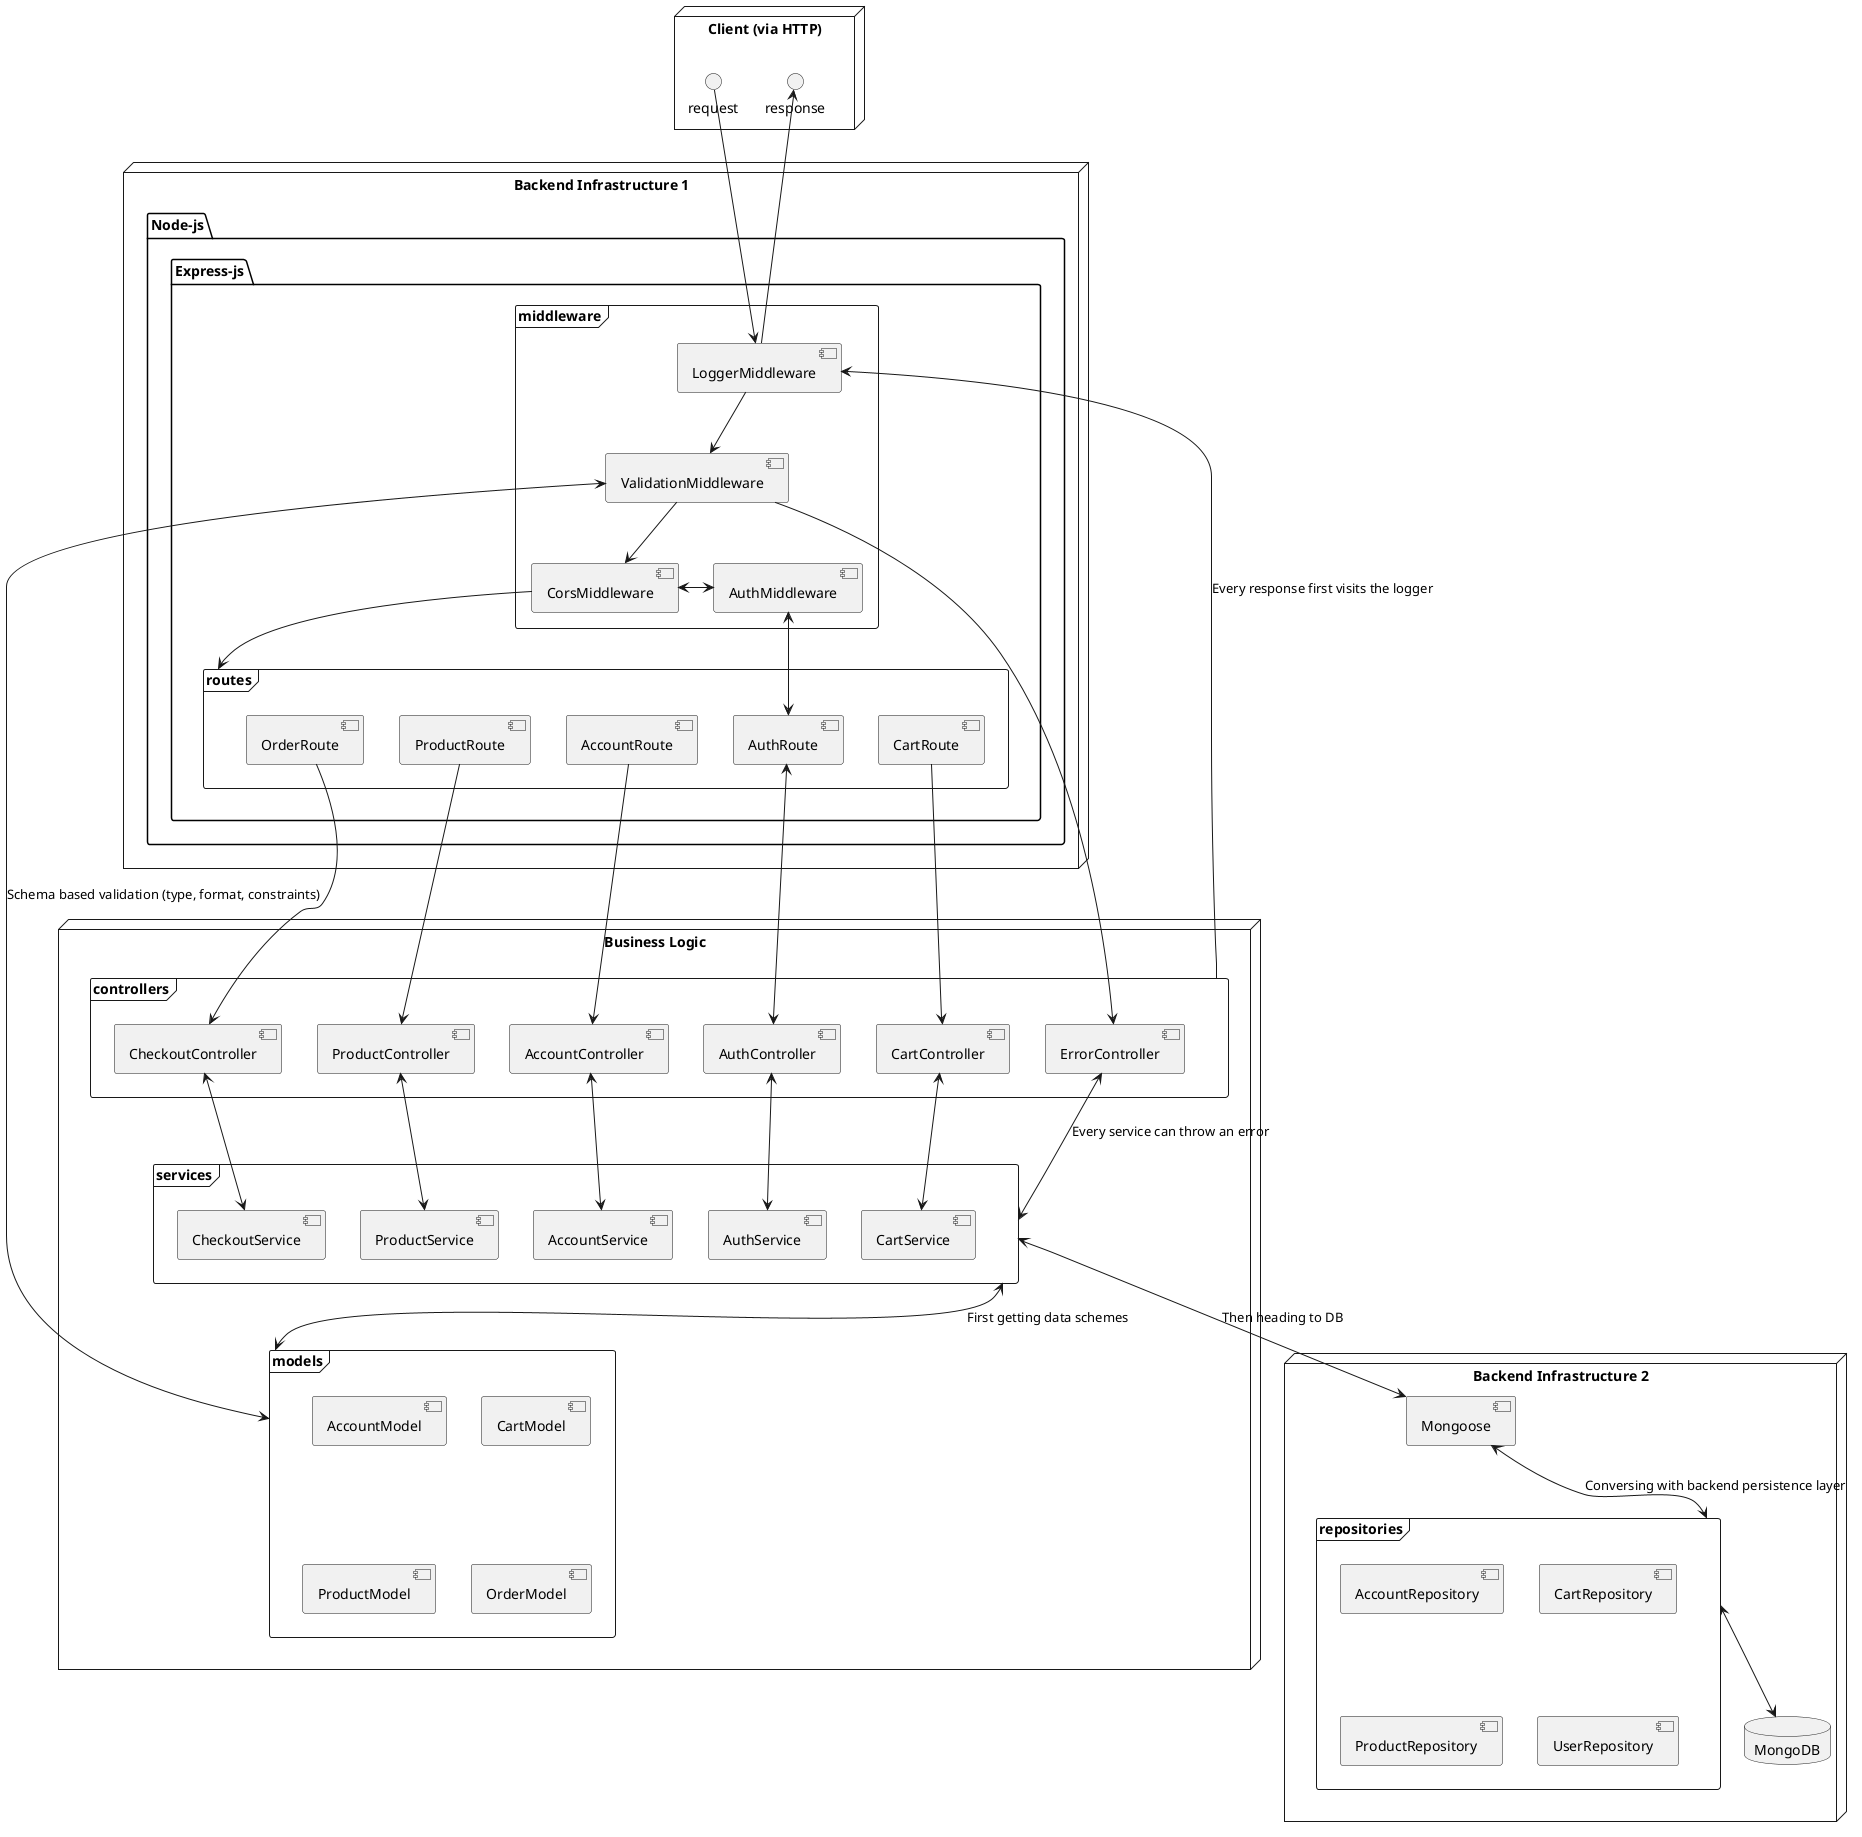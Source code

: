 @startuml
'https://plantuml.com/component-diagram

node "Client (via HTTP)"{
    () request
    () response
}


node "Backend Infrastructure 1"{
    package "Node-js" {

        package "Express-js" {
            frame "middleware"{
                [AuthMiddleware]
                [CorsMiddleware]
                [LoggerMiddleware]
                [ValidationMiddleware]
            }

            frame "routes"{
                [AccountRoute]
                [AuthRoute]
                [CartRoute]
                [OrderRoute]
                [ProductRoute]
            }
        }
    }
}

node "Business Logic"{

    frame "controllers"{
        [ErrorController]
        [AccountController]
        [AuthController]
        [CartController]
        [ProductController]
        [CheckoutController]
    }

    frame "services"{
        [AccountService]
        [AuthService]
        [CartService]
        [ProductService]
        [CheckoutService]
    }

    frame "models"{
        [AccountModel]
        [CartModel]
        [ProductModel]
        [OrderModel]
    }
}

node "Backend Infrastructure 2"{
    [Mongoose]

    frame "repositories"{
        [AccountRepository]
        [CartRepository]
        [ProductRepository]
        [UserRepository]
    }

    database "MongoDB" {

    }

}

request -left-> [LoggerMiddleware]
[LoggerMiddleware] -up-> response
[LoggerMiddleware] -down-> [ValidationMiddleware]
[ValidationMiddleware] --> [ErrorController]

[ValidationMiddleware] --> [CorsMiddleware]
[ValidationMiddleware] <--> "models" : Schema based validation (type, format, constraints)
[CorsMiddleware] <-right-> [AuthMiddleware]
[CorsMiddleware] -down-> "routes"

[AuthMiddleware] <--> [AuthRoute]
[AuthRoute] <--> [AuthController]
[AuthController] <--> [AuthService]

[AccountRoute] -down-> [AccountController]
[CartRoute] -down-> [CartController]
[OrderRoute] -down-> [CheckoutController]
[ProductRoute] -down-> [ProductController]

[AccountController] <--> [AccountService]
[CartController] <--> [CartService]
[ProductController] <--> [ProductService]
[CheckoutController] <--> [CheckoutService]
"controllers" --> [LoggerMiddleware] : Every response first visits the logger


"services" <--> "models" : First getting data schemes
"services" <--> [ErrorController] : Every service can throw an error
"services" <-down-> [Mongoose] : Then heading to DB
[Mongoose] <-down-> "repositories" : Conversing with backend persistence layer
"repositories" <-down-> "MongoDB"























@enduml